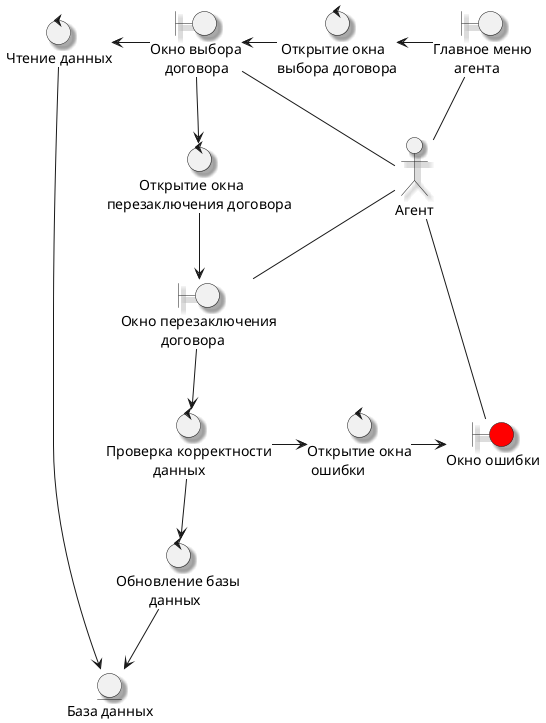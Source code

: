 @startuml
skinparam Shadowing true
actor "Агент" as agent
boundary "Главное меню\n      агента" as mainMenuAc
boundary "Окно выбора\n    договора" as contractWindow
boundary "Окно перезаключения\n           договора" as reContractWindow
boundary "Окно ошибки" as errorWindow #Red

control " Открытие окна\nвыбора договора" as contractWindowControl
control "         Открытие окна\nперезаключения договора" as reContractWindowControl
control "Обновление базы\n         данных" as updateDatabase
control "Открытие окна\n ошибки" as errorWindowControl
control "Проверка корректности\n             данных" as checkCorrectData
control "Чтение данных" as readData

entity "База данных" as fs

agent -u- mainMenuAc
mainMenuAc -l-> contractWindowControl
contractWindowControl -l-> contractWindow
contractWindow --> reContractWindowControl
contractWindow -l-> readData
readData --> fs
reContractWindowControl --> reContractWindow
reContractWindow --> checkCorrectData
checkCorrectData --> updateDatabase
checkCorrectData -r-> errorWindowControl
updateDatabase --> fs
errorWindowControl -r-> errorWindow

agent -- contractWindow
agent -- reContractWindow
agent -- errorWindow

@enduml